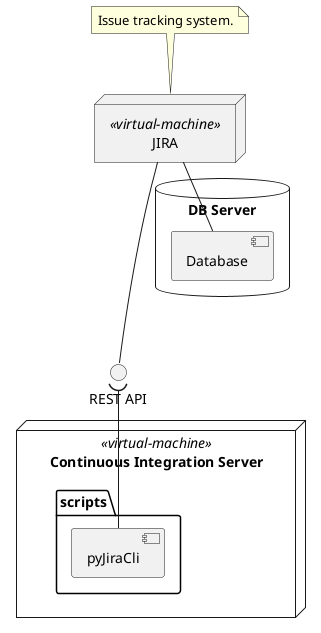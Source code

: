 @startuml DeploymentDiagram

database "DB Server" {
    component "Database" as jiraDb
}

node "JIRA"<<virtual-machine>> as jira

interface "REST API" as jiraRestApi

jira --- jiraRestApi
jira -- jiraDb


node "Continuous Integration Server"<<virtual-machine>> {

    package "scripts" {
        component "pyJiraCli" as pyJiraCli
    }
}

jiraRestApi )-- pyJiraCli

note top of jira
    Issue tracking system.
end note

@enduml